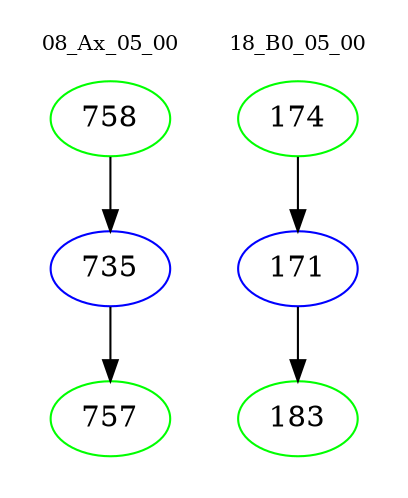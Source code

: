 digraph{
subgraph cluster_0 {
color = white
label = "08_Ax_05_00";
fontsize=10;
T0_758 [label="758", color="green"]
T0_758 -> T0_735 [color="black"]
T0_735 [label="735", color="blue"]
T0_735 -> T0_757 [color="black"]
T0_757 [label="757", color="green"]
}
subgraph cluster_1 {
color = white
label = "18_B0_05_00";
fontsize=10;
T1_174 [label="174", color="green"]
T1_174 -> T1_171 [color="black"]
T1_171 [label="171", color="blue"]
T1_171 -> T1_183 [color="black"]
T1_183 [label="183", color="green"]
}
}

